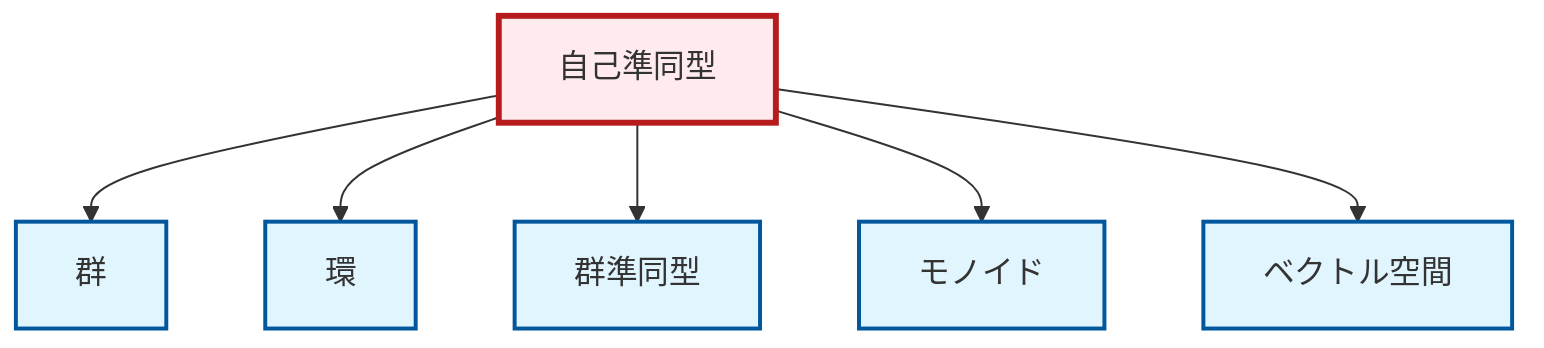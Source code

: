 graph TD
    classDef definition fill:#e1f5fe,stroke:#01579b,stroke-width:2px
    classDef theorem fill:#f3e5f5,stroke:#4a148c,stroke-width:2px
    classDef axiom fill:#fff3e0,stroke:#e65100,stroke-width:2px
    classDef example fill:#e8f5e9,stroke:#1b5e20,stroke-width:2px
    classDef current fill:#ffebee,stroke:#b71c1c,stroke-width:3px
    def-homomorphism["群準同型"]:::definition
    def-vector-space["ベクトル空間"]:::definition
    def-endomorphism["自己準同型"]:::definition
    def-ring["環"]:::definition
    def-monoid["モノイド"]:::definition
    def-group["群"]:::definition
    def-endomorphism --> def-group
    def-endomorphism --> def-ring
    def-endomorphism --> def-homomorphism
    def-endomorphism --> def-monoid
    def-endomorphism --> def-vector-space
    class def-endomorphism current